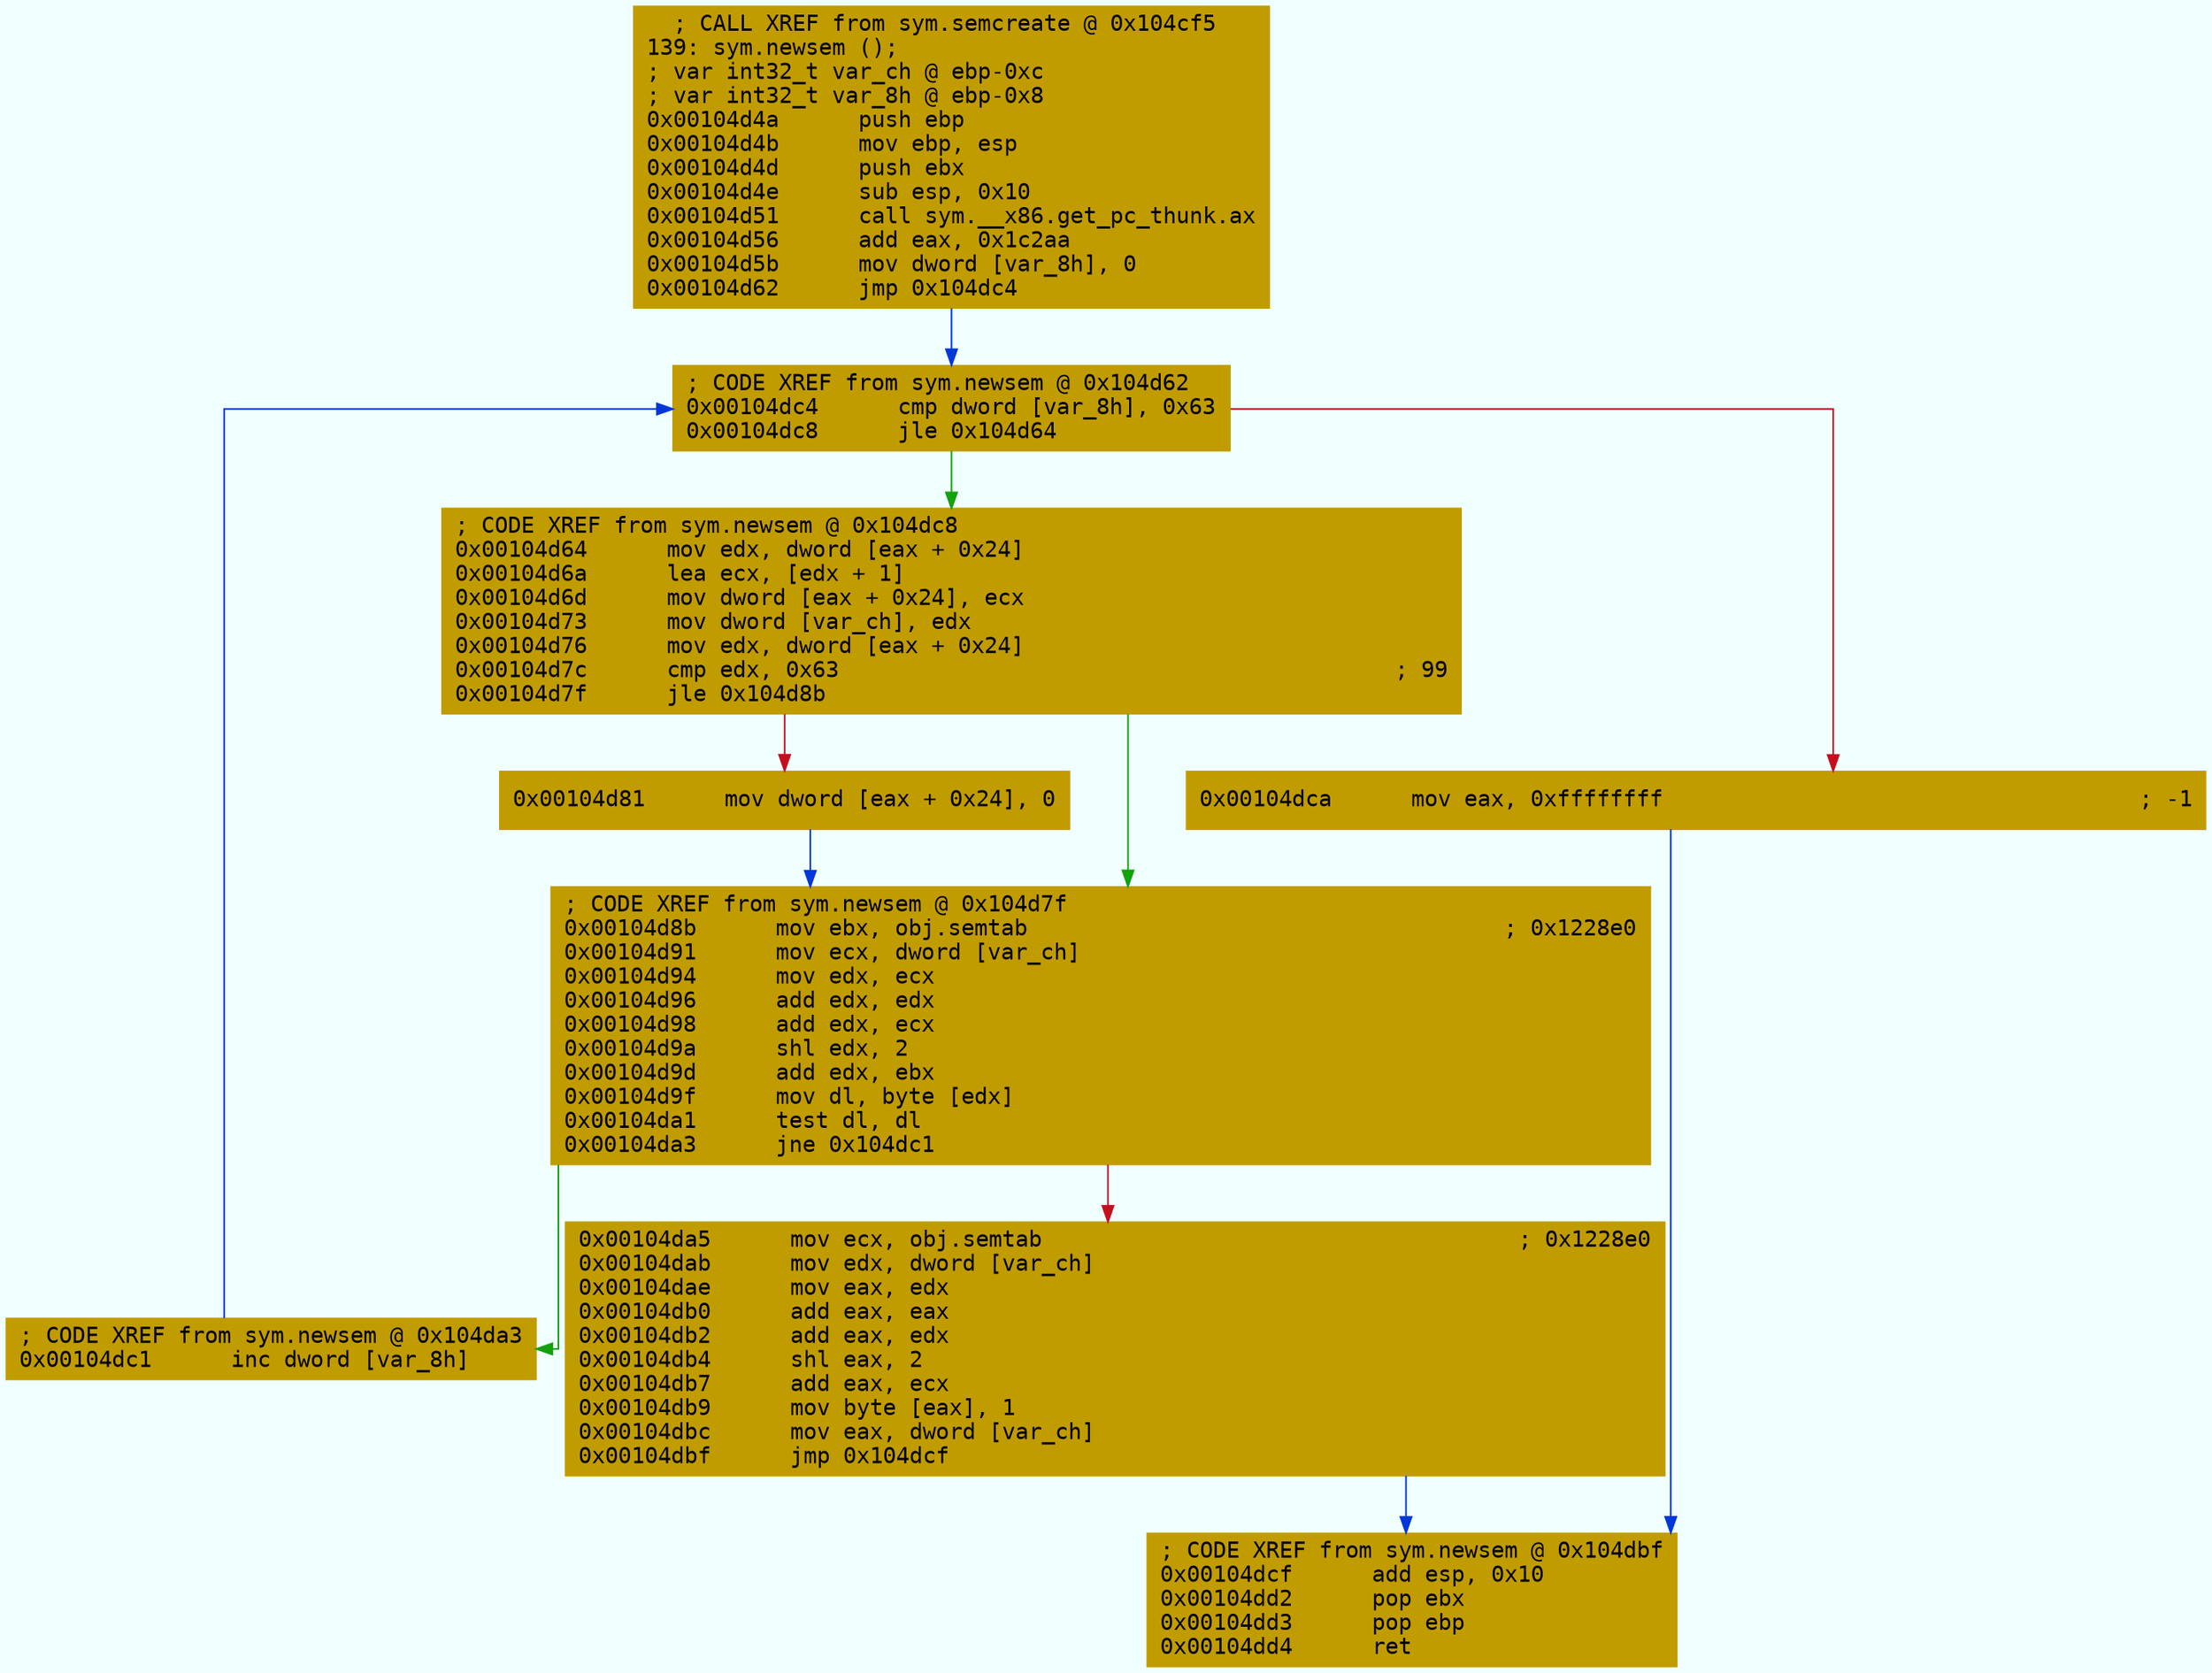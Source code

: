 digraph code {
	graph [bgcolor=azure fontsize=8 fontname="Courier" splines="ortho"];
	node [fillcolor=gray style=filled shape=box];
	edge [arrowhead="normal"];
	"0x00104d4a" [URL="sym.newsem/0x00104d4a", fillcolor="#c19c00",color="#c19c00", fontname="Courier",label="  ; CALL XREF from sym.semcreate @ 0x104cf5\l139: sym.newsem ();\l; var int32_t var_ch @ ebp-0xc\l; var int32_t var_8h @ ebp-0x8\l0x00104d4a      push ebp\l0x00104d4b      mov ebp, esp\l0x00104d4d      push ebx\l0x00104d4e      sub esp, 0x10\l0x00104d51      call sym.__x86.get_pc_thunk.ax\l0x00104d56      add eax, 0x1c2aa\l0x00104d5b      mov dword [var_8h], 0\l0x00104d62      jmp 0x104dc4\l"]
	"0x00104d64" [URL="sym.newsem/0x00104d64", fillcolor="#c19c00",color="#c19c00", fontname="Courier",label="; CODE XREF from sym.newsem @ 0x104dc8\l0x00104d64      mov edx, dword [eax + 0x24]\l0x00104d6a      lea ecx, [edx + 1]\l0x00104d6d      mov dword [eax + 0x24], ecx\l0x00104d73      mov dword [var_ch], edx\l0x00104d76      mov edx, dword [eax + 0x24]\l0x00104d7c      cmp edx, 0x63                                          ; 99\l0x00104d7f      jle 0x104d8b\l"]
	"0x00104d81" [URL="sym.newsem/0x00104d81", fillcolor="#c19c00",color="#c19c00", fontname="Courier",label="0x00104d81      mov dword [eax + 0x24], 0\l"]
	"0x00104d8b" [URL="sym.newsem/0x00104d8b", fillcolor="#c19c00",color="#c19c00", fontname="Courier",label="; CODE XREF from sym.newsem @ 0x104d7f\l0x00104d8b      mov ebx, obj.semtab                                    ; 0x1228e0\l0x00104d91      mov ecx, dword [var_ch]\l0x00104d94      mov edx, ecx\l0x00104d96      add edx, edx\l0x00104d98      add edx, ecx\l0x00104d9a      shl edx, 2\l0x00104d9d      add edx, ebx\l0x00104d9f      mov dl, byte [edx]\l0x00104da1      test dl, dl\l0x00104da3      jne 0x104dc1\l"]
	"0x00104da5" [URL="sym.newsem/0x00104da5", fillcolor="#c19c00",color="#c19c00", fontname="Courier",label="0x00104da5      mov ecx, obj.semtab                                    ; 0x1228e0\l0x00104dab      mov edx, dword [var_ch]\l0x00104dae      mov eax, edx\l0x00104db0      add eax, eax\l0x00104db2      add eax, edx\l0x00104db4      shl eax, 2\l0x00104db7      add eax, ecx\l0x00104db9      mov byte [eax], 1\l0x00104dbc      mov eax, dword [var_ch]\l0x00104dbf      jmp 0x104dcf\l"]
	"0x00104dc1" [URL="sym.newsem/0x00104dc1", fillcolor="#c19c00",color="#c19c00", fontname="Courier",label="; CODE XREF from sym.newsem @ 0x104da3\l0x00104dc1      inc dword [var_8h]\l"]
	"0x00104dc4" [URL="sym.newsem/0x00104dc4", fillcolor="#c19c00",color="#c19c00", fontname="Courier",label="; CODE XREF from sym.newsem @ 0x104d62\l0x00104dc4      cmp dword [var_8h], 0x63\l0x00104dc8      jle 0x104d64\l"]
	"0x00104dca" [URL="sym.newsem/0x00104dca", fillcolor="#c19c00",color="#c19c00", fontname="Courier",label="0x00104dca      mov eax, 0xffffffff                                    ; -1\l"]
	"0x00104dcf" [URL="sym.newsem/0x00104dcf", fillcolor="#c19c00",color="#c19c00", fontname="Courier",label="; CODE XREF from sym.newsem @ 0x104dbf\l0x00104dcf      add esp, 0x10\l0x00104dd2      pop ebx\l0x00104dd3      pop ebp\l0x00104dd4      ret\l"]
        "0x00104d4a" -> "0x00104dc4" [color="#0037da"];
        "0x00104d64" -> "0x00104d8b" [color="#13a10e"];
        "0x00104d64" -> "0x00104d81" [color="#c50f1f"];
        "0x00104d81" -> "0x00104d8b" [color="#0037da"];
        "0x00104d8b" -> "0x00104dc1" [color="#13a10e"];
        "0x00104d8b" -> "0x00104da5" [color="#c50f1f"];
        "0x00104da5" -> "0x00104dcf" [color="#0037da"];
        "0x00104dc1" -> "0x00104dc4" [color="#0037da"];
        "0x00104dc4" -> "0x00104d64" [color="#13a10e"];
        "0x00104dc4" -> "0x00104dca" [color="#c50f1f"];
        "0x00104dca" -> "0x00104dcf" [color="#0037da"];
}
